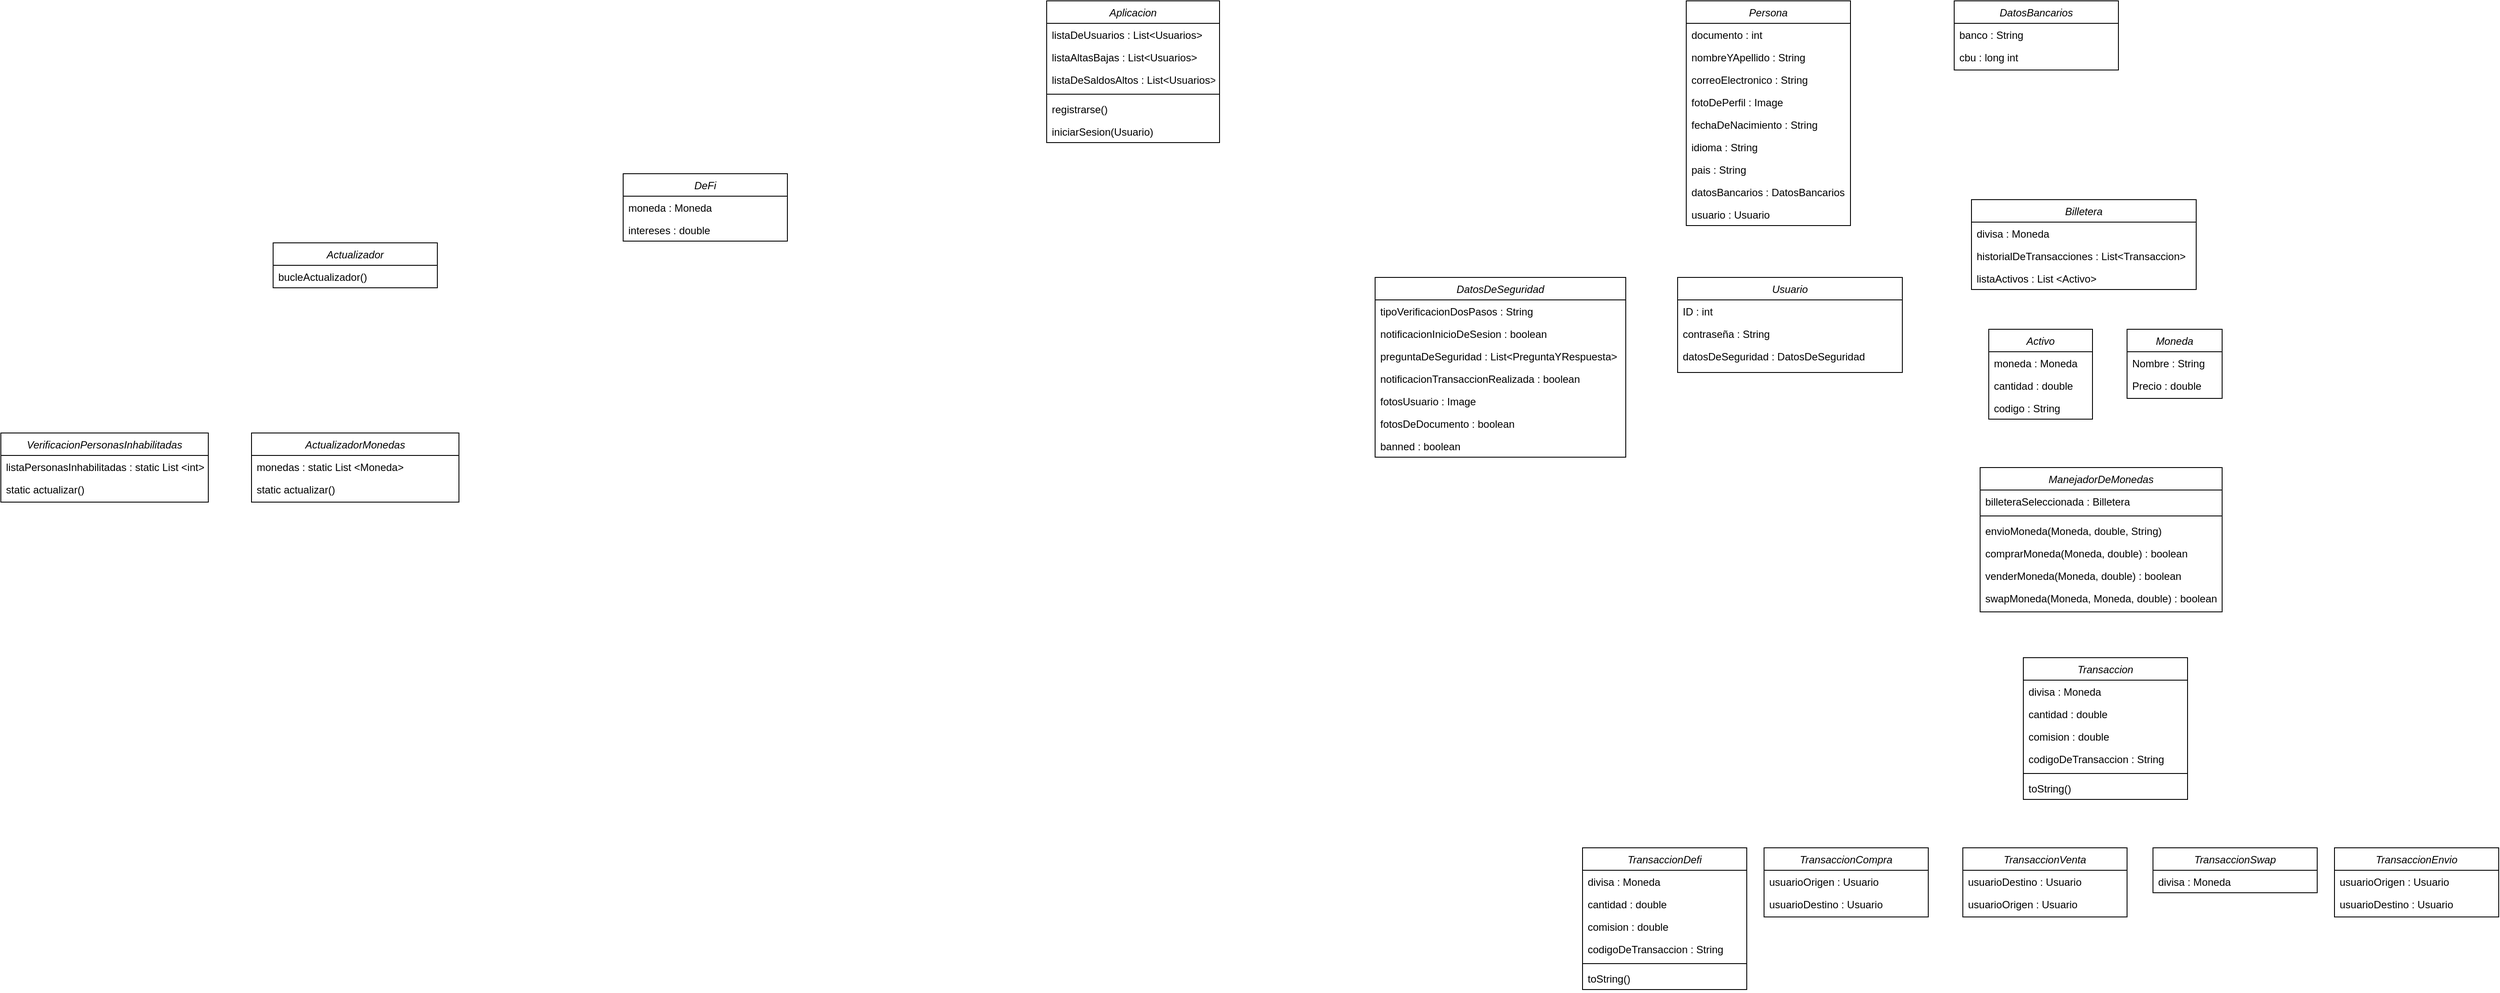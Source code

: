 <mxfile version="24.7.10">
  <diagram id="C5RBs43oDa-KdzZeNtuy" name="Page-1">
    <mxGraphModel dx="1161" dy="1751" grid="1" gridSize="10" guides="1" tooltips="1" connect="1" arrows="1" fold="1" page="1" pageScale="1" pageWidth="1600" pageHeight="1200" math="0" shadow="0">
      <root>
        <mxCell id="WIyWlLk6GJQsqaUBKTNV-0" />
        <mxCell id="WIyWlLk6GJQsqaUBKTNV-1" parent="WIyWlLk6GJQsqaUBKTNV-0" />
        <mxCell id="zkfFHV4jXpPFQw0GAbJ--0" value="Aplicacion" style="swimlane;fontStyle=2;align=center;verticalAlign=top;childLayout=stackLayout;horizontal=1;startSize=26;horizontalStack=0;resizeParent=1;resizeLast=0;collapsible=1;marginBottom=0;rounded=0;shadow=0;strokeWidth=1;" parent="WIyWlLk6GJQsqaUBKTNV-1" vertex="1">
          <mxGeometry x="1510" y="-1170" width="200" height="164" as="geometry">
            <mxRectangle x="320" y="12" width="160" height="26" as="alternateBounds" />
          </mxGeometry>
        </mxCell>
        <mxCell id="zkfFHV4jXpPFQw0GAbJ--1" value="listaDeUsuarios : List&lt;Usuarios&gt;" style="text;align=left;verticalAlign=top;spacingLeft=4;spacingRight=4;overflow=hidden;rotatable=0;points=[[0,0.5],[1,0.5]];portConstraint=eastwest;" parent="zkfFHV4jXpPFQw0GAbJ--0" vertex="1">
          <mxGeometry y="26" width="200" height="26" as="geometry" />
        </mxCell>
        <mxCell id="1S-B0-gOR2kUliEeF28f-2" value="listaAltasBajas : List&lt;Usuarios&gt;" style="text;align=left;verticalAlign=top;spacingLeft=4;spacingRight=4;overflow=hidden;rotatable=0;points=[[0,0.5],[1,0.5]];portConstraint=eastwest;" vertex="1" parent="zkfFHV4jXpPFQw0GAbJ--0">
          <mxGeometry y="52" width="200" height="26" as="geometry" />
        </mxCell>
        <mxCell id="1S-B0-gOR2kUliEeF28f-3" value="listaDeSaldosAltos : List&lt;Usuarios&gt;" style="text;align=left;verticalAlign=top;spacingLeft=4;spacingRight=4;overflow=hidden;rotatable=0;points=[[0,0.5],[1,0.5]];portConstraint=eastwest;" vertex="1" parent="zkfFHV4jXpPFQw0GAbJ--0">
          <mxGeometry y="78" width="200" height="26" as="geometry" />
        </mxCell>
        <mxCell id="zkfFHV4jXpPFQw0GAbJ--4" value="" style="line;html=1;strokeWidth=1;align=left;verticalAlign=middle;spacingTop=-1;spacingLeft=3;spacingRight=3;rotatable=0;labelPosition=right;points=[];portConstraint=eastwest;" parent="zkfFHV4jXpPFQw0GAbJ--0" vertex="1">
          <mxGeometry y="104" width="200" height="8" as="geometry" />
        </mxCell>
        <mxCell id="b5h74rqphBhKmtc5vDvs-13" value="registrarse()" style="text;align=left;verticalAlign=top;spacingLeft=4;spacingRight=4;overflow=hidden;rotatable=0;points=[[0,0.5],[1,0.5]];portConstraint=eastwest;rounded=0;shadow=0;html=0;" parent="zkfFHV4jXpPFQw0GAbJ--0" vertex="1">
          <mxGeometry y="112" width="200" height="26" as="geometry" />
        </mxCell>
        <mxCell id="b5h74rqphBhKmtc5vDvs-14" value="iniciarSesion(Usuario)" style="text;align=left;verticalAlign=top;spacingLeft=4;spacingRight=4;overflow=hidden;rotatable=0;points=[[0,0.5],[1,0.5]];portConstraint=eastwest;rounded=0;shadow=0;html=0;" parent="zkfFHV4jXpPFQw0GAbJ--0" vertex="1">
          <mxGeometry y="138" width="200" height="26" as="geometry" />
        </mxCell>
        <mxCell id="A0QK2ImNxOVKermPS3v1-1" value="&amp;nbsp;" style="text;whiteSpace=wrap;html=1;" parent="WIyWlLk6GJQsqaUBKTNV-1" vertex="1">
          <mxGeometry x="2200" y="-170" width="40" height="40" as="geometry" />
        </mxCell>
        <mxCell id="A0QK2ImNxOVKermPS3v1-3" value="Usuario" style="swimlane;fontStyle=2;align=center;verticalAlign=top;childLayout=stackLayout;horizontal=1;startSize=26;horizontalStack=0;resizeParent=1;resizeLast=0;collapsible=1;marginBottom=0;rounded=0;shadow=0;strokeWidth=1;" parent="WIyWlLk6GJQsqaUBKTNV-1" vertex="1">
          <mxGeometry x="2240" y="-850" width="260" height="110" as="geometry">
            <mxRectangle x="230" y="140" width="160" height="26" as="alternateBounds" />
          </mxGeometry>
        </mxCell>
        <mxCell id="b5h74rqphBhKmtc5vDvs-136" value="ID : int" style="text;align=left;verticalAlign=top;spacingLeft=4;spacingRight=4;overflow=hidden;rotatable=0;points=[[0,0.5],[1,0.5]];portConstraint=eastwest;" parent="A0QK2ImNxOVKermPS3v1-3" vertex="1">
          <mxGeometry y="26" width="260" height="26" as="geometry" />
        </mxCell>
        <mxCell id="1S-B0-gOR2kUliEeF28f-7" value="contraseña : String" style="text;align=left;verticalAlign=top;spacingLeft=4;spacingRight=4;overflow=hidden;rotatable=0;points=[[0,0.5],[1,0.5]];portConstraint=eastwest;rounded=0;shadow=0;html=0;" vertex="1" parent="A0QK2ImNxOVKermPS3v1-3">
          <mxGeometry y="52" width="260" height="26" as="geometry" />
        </mxCell>
        <mxCell id="1S-B0-gOR2kUliEeF28f-20" value="datosDeSeguridad : DatosDeSeguridad" style="text;align=left;verticalAlign=top;spacingLeft=4;spacingRight=4;overflow=hidden;rotatable=0;points=[[0,0.5],[1,0.5]];portConstraint=eastwest;" vertex="1" parent="A0QK2ImNxOVKermPS3v1-3">
          <mxGeometry y="78" width="260" height="26" as="geometry" />
        </mxCell>
        <mxCell id="A0QK2ImNxOVKermPS3v1-74" value="ManejadorDeMonedas" style="swimlane;fontStyle=2;align=center;verticalAlign=top;childLayout=stackLayout;horizontal=1;startSize=26;horizontalStack=0;resizeParent=1;resizeLast=0;collapsible=1;marginBottom=0;rounded=0;shadow=0;strokeWidth=1;" parent="WIyWlLk6GJQsqaUBKTNV-1" vertex="1">
          <mxGeometry x="2590" y="-630" width="280" height="167" as="geometry">
            <mxRectangle x="320" y="12" width="160" height="26" as="alternateBounds" />
          </mxGeometry>
        </mxCell>
        <mxCell id="A0QK2ImNxOVKermPS3v1-77" value="billeteraSeleccionada : Billetera" style="text;align=left;verticalAlign=top;spacingLeft=4;spacingRight=4;overflow=hidden;rotatable=0;points=[[0,0.5],[1,0.5]];portConstraint=eastwest;" parent="A0QK2ImNxOVKermPS3v1-74" vertex="1">
          <mxGeometry y="26" width="280" height="26" as="geometry" />
        </mxCell>
        <mxCell id="A0QK2ImNxOVKermPS3v1-76" value="" style="line;html=1;strokeWidth=1;align=left;verticalAlign=middle;spacingTop=-1;spacingLeft=3;spacingRight=3;rotatable=0;labelPosition=right;points=[];portConstraint=eastwest;" parent="A0QK2ImNxOVKermPS3v1-74" vertex="1">
          <mxGeometry y="52" width="280" height="8" as="geometry" />
        </mxCell>
        <mxCell id="A0QK2ImNxOVKermPS3v1-84" value="envioMoneda(Moneda, double, String)" style="text;align=left;verticalAlign=top;spacingLeft=4;spacingRight=4;overflow=hidden;rotatable=0;points=[[0,0.5],[1,0.5]];portConstraint=eastwest;" parent="A0QK2ImNxOVKermPS3v1-74" vertex="1">
          <mxGeometry y="60" width="280" height="26" as="geometry" />
        </mxCell>
        <mxCell id="A0QK2ImNxOVKermPS3v1-78" value="comprarMoneda(Moneda, double) : boolean" style="text;align=left;verticalAlign=top;spacingLeft=4;spacingRight=4;overflow=hidden;rotatable=0;points=[[0,0.5],[1,0.5]];portConstraint=eastwest;" parent="A0QK2ImNxOVKermPS3v1-74" vertex="1">
          <mxGeometry y="86" width="280" height="26" as="geometry" />
        </mxCell>
        <mxCell id="A0QK2ImNxOVKermPS3v1-79" value="venderMoneda(Moneda, double) : boolean" style="text;align=left;verticalAlign=top;spacingLeft=4;spacingRight=4;overflow=hidden;rotatable=0;points=[[0,0.5],[1,0.5]];portConstraint=eastwest;" parent="A0QK2ImNxOVKermPS3v1-74" vertex="1">
          <mxGeometry y="112" width="280" height="26" as="geometry" />
        </mxCell>
        <mxCell id="A0QK2ImNxOVKermPS3v1-80" value="swapMoneda(Moneda, Moneda, double) : boolean" style="text;align=left;verticalAlign=top;spacingLeft=4;spacingRight=4;overflow=hidden;rotatable=0;points=[[0,0.5],[1,0.5]];portConstraint=eastwest;" parent="A0QK2ImNxOVKermPS3v1-74" vertex="1">
          <mxGeometry y="138" width="280" height="26" as="geometry" />
        </mxCell>
        <mxCell id="b5h74rqphBhKmtc5vDvs-6" value="VerificacionPersonasInhabilitadas" style="swimlane;fontStyle=2;align=center;verticalAlign=top;childLayout=stackLayout;horizontal=1;startSize=26;horizontalStack=0;resizeParent=1;resizeLast=0;collapsible=1;marginBottom=0;rounded=0;shadow=0;strokeWidth=1;" parent="WIyWlLk6GJQsqaUBKTNV-1" vertex="1">
          <mxGeometry x="300" y="-670" width="240" height="80" as="geometry">
            <mxRectangle x="320" y="12" width="160" height="26" as="alternateBounds" />
          </mxGeometry>
        </mxCell>
        <mxCell id="b5h74rqphBhKmtc5vDvs-11" value="listaPersonasInhabilitadas : static List &lt;int&gt;" style="text;align=left;verticalAlign=top;spacingLeft=4;spacingRight=4;overflow=hidden;rotatable=0;points=[[0,0.5],[1,0.5]];portConstraint=eastwest;" parent="b5h74rqphBhKmtc5vDvs-6" vertex="1">
          <mxGeometry y="26" width="240" height="26" as="geometry" />
        </mxCell>
        <mxCell id="b5h74rqphBhKmtc5vDvs-12" value="static actualizar()" style="text;align=left;verticalAlign=top;spacingLeft=4;spacingRight=4;overflow=hidden;rotatable=0;points=[[0,0.5],[1,0.5]];portConstraint=eastwest;rounded=0;shadow=0;html=0;" parent="b5h74rqphBhKmtc5vDvs-6" vertex="1">
          <mxGeometry y="52" width="240" height="26" as="geometry" />
        </mxCell>
        <mxCell id="b5h74rqphBhKmtc5vDvs-25" value="Actualizador" style="swimlane;fontStyle=2;align=center;verticalAlign=top;childLayout=stackLayout;horizontal=1;startSize=26;horizontalStack=0;resizeParent=1;resizeLast=0;collapsible=1;marginBottom=0;rounded=0;shadow=0;strokeWidth=1;" parent="WIyWlLk6GJQsqaUBKTNV-1" vertex="1">
          <mxGeometry x="615" y="-890" width="190" height="52" as="geometry">
            <mxRectangle x="320" y="12" width="160" height="26" as="alternateBounds" />
          </mxGeometry>
        </mxCell>
        <mxCell id="b5h74rqphBhKmtc5vDvs-117" value="bucleActualizador()" style="text;align=left;verticalAlign=top;spacingLeft=4;spacingRight=4;overflow=hidden;rotatable=0;points=[[0,0.5],[1,0.5]];portConstraint=eastwest;rounded=0;shadow=0;html=0;" parent="b5h74rqphBhKmtc5vDvs-25" vertex="1">
          <mxGeometry y="26" width="190" height="26" as="geometry" />
        </mxCell>
        <mxCell id="b5h74rqphBhKmtc5vDvs-31" value="Moneda" style="swimlane;fontStyle=2;align=center;verticalAlign=top;childLayout=stackLayout;horizontal=1;startSize=26;horizontalStack=0;resizeParent=1;resizeLast=0;collapsible=1;marginBottom=0;rounded=0;shadow=0;strokeWidth=1;" parent="WIyWlLk6GJQsqaUBKTNV-1" vertex="1">
          <mxGeometry x="2760" y="-790" width="110" height="80" as="geometry">
            <mxRectangle x="320" y="12" width="160" height="26" as="alternateBounds" />
          </mxGeometry>
        </mxCell>
        <mxCell id="b5h74rqphBhKmtc5vDvs-32" value="Nombre : String" style="text;align=left;verticalAlign=top;spacingLeft=4;spacingRight=4;overflow=hidden;rotatable=0;points=[[0,0.5],[1,0.5]];portConstraint=eastwest;" parent="b5h74rqphBhKmtc5vDvs-31" vertex="1">
          <mxGeometry y="26" width="110" height="26" as="geometry" />
        </mxCell>
        <mxCell id="b5h74rqphBhKmtc5vDvs-33" value="Precio : double" style="text;align=left;verticalAlign=top;spacingLeft=4;spacingRight=4;overflow=hidden;rotatable=0;points=[[0,0.5],[1,0.5]];portConstraint=eastwest;rounded=0;shadow=0;html=0;" parent="b5h74rqphBhKmtc5vDvs-31" vertex="1">
          <mxGeometry y="52" width="110" height="26" as="geometry" />
        </mxCell>
        <mxCell id="b5h74rqphBhKmtc5vDvs-53" value="Transaccion" style="swimlane;fontStyle=2;align=center;verticalAlign=top;childLayout=stackLayout;horizontal=1;startSize=26;horizontalStack=0;resizeParent=1;resizeLast=0;collapsible=1;marginBottom=0;rounded=0;shadow=0;strokeWidth=1;" parent="WIyWlLk6GJQsqaUBKTNV-1" vertex="1">
          <mxGeometry x="2640" y="-410" width="190" height="164" as="geometry">
            <mxRectangle x="320" y="12" width="160" height="26" as="alternateBounds" />
          </mxGeometry>
        </mxCell>
        <mxCell id="b5h74rqphBhKmtc5vDvs-60" value="divisa : Moneda" style="text;align=left;verticalAlign=top;spacingLeft=4;spacingRight=4;overflow=hidden;rotatable=0;points=[[0,0.5],[1,0.5]];portConstraint=eastwest;rounded=0;shadow=0;html=0;" parent="b5h74rqphBhKmtc5vDvs-53" vertex="1">
          <mxGeometry y="26" width="190" height="26" as="geometry" />
        </mxCell>
        <mxCell id="b5h74rqphBhKmtc5vDvs-61" value="cantidad : double" style="text;align=left;verticalAlign=top;spacingLeft=4;spacingRight=4;overflow=hidden;rotatable=0;points=[[0,0.5],[1,0.5]];portConstraint=eastwest;rounded=0;shadow=0;html=0;" parent="b5h74rqphBhKmtc5vDvs-53" vertex="1">
          <mxGeometry y="52" width="190" height="26" as="geometry" />
        </mxCell>
        <mxCell id="b5h74rqphBhKmtc5vDvs-120" value="comision : double" style="text;align=left;verticalAlign=top;spacingLeft=4;spacingRight=4;overflow=hidden;rotatable=0;points=[[0,0.5],[1,0.5]];portConstraint=eastwest;rounded=0;shadow=0;html=0;" parent="b5h74rqphBhKmtc5vDvs-53" vertex="1">
          <mxGeometry y="78" width="190" height="26" as="geometry" />
        </mxCell>
        <mxCell id="1S-B0-gOR2kUliEeF28f-0" value="codigoDeTransaccion : String" style="text;align=left;verticalAlign=top;spacingLeft=4;spacingRight=4;overflow=hidden;rotatable=0;points=[[0,0.5],[1,0.5]];portConstraint=eastwest;rounded=0;shadow=0;html=0;" vertex="1" parent="b5h74rqphBhKmtc5vDvs-53">
          <mxGeometry y="104" width="190" height="26" as="geometry" />
        </mxCell>
        <mxCell id="b5h74rqphBhKmtc5vDvs-63" value="" style="line;html=1;strokeWidth=1;align=left;verticalAlign=middle;spacingTop=-1;spacingLeft=3;spacingRight=3;rotatable=0;labelPosition=right;points=[];portConstraint=eastwest;" parent="b5h74rqphBhKmtc5vDvs-53" vertex="1">
          <mxGeometry y="130" width="190" height="8" as="geometry" />
        </mxCell>
        <mxCell id="b5h74rqphBhKmtc5vDvs-62" value="toString()" style="text;align=left;verticalAlign=top;spacingLeft=4;spacingRight=4;overflow=hidden;rotatable=0;points=[[0,0.5],[1,0.5]];portConstraint=eastwest;rounded=0;shadow=0;html=0;" parent="b5h74rqphBhKmtc5vDvs-53" vertex="1">
          <mxGeometry y="138" width="190" height="26" as="geometry" />
        </mxCell>
        <mxCell id="b5h74rqphBhKmtc5vDvs-73" value="Activo" style="swimlane;fontStyle=2;align=center;verticalAlign=top;childLayout=stackLayout;horizontal=1;startSize=26;horizontalStack=0;resizeParent=1;resizeLast=0;collapsible=1;marginBottom=0;rounded=0;shadow=0;strokeWidth=1;" parent="WIyWlLk6GJQsqaUBKTNV-1" vertex="1">
          <mxGeometry x="2600" y="-790" width="120" height="104" as="geometry">
            <mxRectangle x="320" y="12" width="160" height="26" as="alternateBounds" />
          </mxGeometry>
        </mxCell>
        <mxCell id="b5h74rqphBhKmtc5vDvs-74" value="moneda : Moneda" style="text;align=left;verticalAlign=top;spacingLeft=4;spacingRight=4;overflow=hidden;rotatable=0;points=[[0,0.5],[1,0.5]];portConstraint=eastwest;" parent="b5h74rqphBhKmtc5vDvs-73" vertex="1">
          <mxGeometry y="26" width="120" height="26" as="geometry" />
        </mxCell>
        <mxCell id="b5h74rqphBhKmtc5vDvs-75" value="cantidad : double" style="text;align=left;verticalAlign=top;spacingLeft=4;spacingRight=4;overflow=hidden;rotatable=0;points=[[0,0.5],[1,0.5]];portConstraint=eastwest;rounded=0;shadow=0;html=0;" parent="b5h74rqphBhKmtc5vDvs-73" vertex="1">
          <mxGeometry y="52" width="120" height="26" as="geometry" />
        </mxCell>
        <mxCell id="1S-B0-gOR2kUliEeF28f-4" value="codigo : String" style="text;align=left;verticalAlign=top;spacingLeft=4;spacingRight=4;overflow=hidden;rotatable=0;points=[[0,0.5],[1,0.5]];portConstraint=eastwest;rounded=0;shadow=0;html=0;" vertex="1" parent="b5h74rqphBhKmtc5vDvs-73">
          <mxGeometry y="78" width="120" height="26" as="geometry" />
        </mxCell>
        <mxCell id="b5h74rqphBhKmtc5vDvs-79" value="TransaccionCompra" style="swimlane;fontStyle=2;align=center;verticalAlign=top;childLayout=stackLayout;horizontal=1;startSize=26;horizontalStack=0;resizeParent=1;resizeLast=0;collapsible=1;marginBottom=0;rounded=0;shadow=0;strokeWidth=1;" parent="WIyWlLk6GJQsqaUBKTNV-1" vertex="1">
          <mxGeometry x="2340" y="-190" width="190" height="80" as="geometry">
            <mxRectangle x="320" y="12" width="160" height="26" as="alternateBounds" />
          </mxGeometry>
        </mxCell>
        <mxCell id="b5h74rqphBhKmtc5vDvs-84" value="usuarioOrigen : Usuario" style="text;align=left;verticalAlign=top;spacingLeft=4;spacingRight=4;overflow=hidden;rotatable=0;points=[[0,0.5],[1,0.5]];portConstraint=eastwest;rounded=0;shadow=0;html=0;" parent="b5h74rqphBhKmtc5vDvs-79" vertex="1">
          <mxGeometry y="26" width="190" height="26" as="geometry" />
        </mxCell>
        <mxCell id="b5h74rqphBhKmtc5vDvs-102" value="usuarioDestino : Usuario" style="text;align=left;verticalAlign=top;spacingLeft=4;spacingRight=4;overflow=hidden;rotatable=0;points=[[0,0.5],[1,0.5]];portConstraint=eastwest;rounded=0;shadow=0;html=0;" parent="b5h74rqphBhKmtc5vDvs-79" vertex="1">
          <mxGeometry y="52" width="190" height="26" as="geometry" />
        </mxCell>
        <mxCell id="b5h74rqphBhKmtc5vDvs-85" value="TransaccionVenta" style="swimlane;fontStyle=2;align=center;verticalAlign=top;childLayout=stackLayout;horizontal=1;startSize=26;horizontalStack=0;resizeParent=1;resizeLast=0;collapsible=1;marginBottom=0;rounded=0;shadow=0;strokeWidth=1;" parent="WIyWlLk6GJQsqaUBKTNV-1" vertex="1">
          <mxGeometry x="2570" y="-190" width="190" height="80" as="geometry">
            <mxRectangle x="320" y="12" width="160" height="26" as="alternateBounds" />
          </mxGeometry>
        </mxCell>
        <mxCell id="b5h74rqphBhKmtc5vDvs-104" value="usuarioDestino : Usuario" style="text;align=left;verticalAlign=top;spacingLeft=4;spacingRight=4;overflow=hidden;rotatable=0;points=[[0,0.5],[1,0.5]];portConstraint=eastwest;rounded=0;shadow=0;html=0;" parent="b5h74rqphBhKmtc5vDvs-85" vertex="1">
          <mxGeometry y="26" width="190" height="26" as="geometry" />
        </mxCell>
        <mxCell id="b5h74rqphBhKmtc5vDvs-103" value="usuarioOrigen : Usuario" style="text;align=left;verticalAlign=top;spacingLeft=4;spacingRight=4;overflow=hidden;rotatable=0;points=[[0,0.5],[1,0.5]];portConstraint=eastwest;rounded=0;shadow=0;html=0;" parent="b5h74rqphBhKmtc5vDvs-85" vertex="1">
          <mxGeometry y="52" width="190" height="26" as="geometry" />
        </mxCell>
        <mxCell id="b5h74rqphBhKmtc5vDvs-91" value="TransaccionSwap" style="swimlane;fontStyle=2;align=center;verticalAlign=top;childLayout=stackLayout;horizontal=1;startSize=26;horizontalStack=0;resizeParent=1;resizeLast=0;collapsible=1;marginBottom=0;rounded=0;shadow=0;strokeWidth=1;" parent="WIyWlLk6GJQsqaUBKTNV-1" vertex="1">
          <mxGeometry x="2790" y="-190" width="190" height="52" as="geometry">
            <mxRectangle x="320" y="12" width="160" height="26" as="alternateBounds" />
          </mxGeometry>
        </mxCell>
        <mxCell id="b5h74rqphBhKmtc5vDvs-105" value="divisa : Moneda" style="text;align=left;verticalAlign=top;spacingLeft=4;spacingRight=4;overflow=hidden;rotatable=0;points=[[0,0.5],[1,0.5]];portConstraint=eastwest;rounded=0;shadow=0;html=0;" parent="b5h74rqphBhKmtc5vDvs-91" vertex="1">
          <mxGeometry y="26" width="190" height="26" as="geometry" />
        </mxCell>
        <mxCell id="b5h74rqphBhKmtc5vDvs-96" value="TransaccionEnvio" style="swimlane;fontStyle=2;align=center;verticalAlign=top;childLayout=stackLayout;horizontal=1;startSize=26;horizontalStack=0;resizeParent=1;resizeLast=0;collapsible=1;marginBottom=0;rounded=0;shadow=0;strokeWidth=1;" parent="WIyWlLk6GJQsqaUBKTNV-1" vertex="1">
          <mxGeometry x="3000" y="-190" width="190" height="80" as="geometry">
            <mxRectangle x="320" y="12" width="160" height="26" as="alternateBounds" />
          </mxGeometry>
        </mxCell>
        <mxCell id="b5h74rqphBhKmtc5vDvs-108" value="usuarioOrigen : Usuario" style="text;align=left;verticalAlign=top;spacingLeft=4;spacingRight=4;overflow=hidden;rotatable=0;points=[[0,0.5],[1,0.5]];portConstraint=eastwest;rounded=0;shadow=0;html=0;" parent="b5h74rqphBhKmtc5vDvs-96" vertex="1">
          <mxGeometry y="26" width="190" height="26" as="geometry" />
        </mxCell>
        <mxCell id="b5h74rqphBhKmtc5vDvs-107" value="usuarioDestino : Usuario" style="text;align=left;verticalAlign=top;spacingLeft=4;spacingRight=4;overflow=hidden;rotatable=0;points=[[0,0.5],[1,0.5]];portConstraint=eastwest;rounded=0;shadow=0;html=0;" parent="b5h74rqphBhKmtc5vDvs-96" vertex="1">
          <mxGeometry y="52" width="190" height="26" as="geometry" />
        </mxCell>
        <mxCell id="b5h74rqphBhKmtc5vDvs-112" value="ActualizadorMonedas" style="swimlane;fontStyle=2;align=center;verticalAlign=top;childLayout=stackLayout;horizontal=1;startSize=26;horizontalStack=0;resizeParent=1;resizeLast=0;collapsible=1;marginBottom=0;rounded=0;shadow=0;strokeWidth=1;" parent="WIyWlLk6GJQsqaUBKTNV-1" vertex="1">
          <mxGeometry x="590" y="-670" width="240" height="80" as="geometry">
            <mxRectangle x="320" y="12" width="160" height="26" as="alternateBounds" />
          </mxGeometry>
        </mxCell>
        <mxCell id="b5h74rqphBhKmtc5vDvs-115" value="monedas : static List &lt;Moneda&gt;" style="text;align=left;verticalAlign=top;spacingLeft=4;spacingRight=4;overflow=hidden;rotatable=0;points=[[0,0.5],[1,0.5]];portConstraint=eastwest;" parent="b5h74rqphBhKmtc5vDvs-112" vertex="1">
          <mxGeometry y="26" width="240" height="26" as="geometry" />
        </mxCell>
        <mxCell id="b5h74rqphBhKmtc5vDvs-116" value="static actualizar()" style="text;align=left;verticalAlign=top;spacingLeft=4;spacingRight=4;overflow=hidden;rotatable=0;points=[[0,0.5],[1,0.5]];portConstraint=eastwest;rounded=0;shadow=0;html=0;" parent="b5h74rqphBhKmtc5vDvs-112" vertex="1">
          <mxGeometry y="52" width="240" height="26" as="geometry" />
        </mxCell>
        <mxCell id="b5h74rqphBhKmtc5vDvs-118" value="&amp;nbsp;" style="text;whiteSpace=wrap;html=1;" parent="WIyWlLk6GJQsqaUBKTNV-1" vertex="1">
          <mxGeometry x="2420" y="-100" width="40" height="40" as="geometry" />
        </mxCell>
        <mxCell id="b5h74rqphBhKmtc5vDvs-126" value="DeFi" style="swimlane;fontStyle=2;align=center;verticalAlign=top;childLayout=stackLayout;horizontal=1;startSize=26;horizontalStack=0;resizeParent=1;resizeLast=0;collapsible=1;marginBottom=0;rounded=0;shadow=0;strokeWidth=1;" parent="WIyWlLk6GJQsqaUBKTNV-1" vertex="1">
          <mxGeometry x="1020" y="-970" width="190" height="78" as="geometry">
            <mxRectangle x="320" y="12" width="160" height="26" as="alternateBounds" />
          </mxGeometry>
        </mxCell>
        <mxCell id="b5h74rqphBhKmtc5vDvs-127" value="moneda : Moneda" style="text;align=left;verticalAlign=top;spacingLeft=4;spacingRight=4;overflow=hidden;rotatable=0;points=[[0,0.5],[1,0.5]];portConstraint=eastwest;rounded=0;shadow=0;html=0;" parent="b5h74rqphBhKmtc5vDvs-126" vertex="1">
          <mxGeometry y="26" width="190" height="26" as="geometry" />
        </mxCell>
        <mxCell id="b5h74rqphBhKmtc5vDvs-128" value="intereses : double" style="text;align=left;verticalAlign=top;spacingLeft=4;spacingRight=4;overflow=hidden;rotatable=0;points=[[0,0.5],[1,0.5]];portConstraint=eastwest;rounded=0;shadow=0;html=0;" parent="b5h74rqphBhKmtc5vDvs-126" vertex="1">
          <mxGeometry y="52" width="190" height="26" as="geometry" />
        </mxCell>
        <mxCell id="b5h74rqphBhKmtc5vDvs-130" value="Persona" style="swimlane;fontStyle=2;align=center;verticalAlign=top;childLayout=stackLayout;horizontal=1;startSize=26;horizontalStack=0;resizeParent=1;resizeLast=0;collapsible=1;marginBottom=0;rounded=0;shadow=0;strokeWidth=1;" parent="WIyWlLk6GJQsqaUBKTNV-1" vertex="1">
          <mxGeometry x="2250" y="-1170" width="190" height="260" as="geometry">
            <mxRectangle x="320" y="12" width="160" height="26" as="alternateBounds" />
          </mxGeometry>
        </mxCell>
        <mxCell id="b5h74rqphBhKmtc5vDvs-141" value="documento : int" style="text;align=left;verticalAlign=top;spacingLeft=4;spacingRight=4;overflow=hidden;rotatable=0;points=[[0,0.5],[1,0.5]];portConstraint=eastwest;rounded=0;shadow=0;html=0;" parent="b5h74rqphBhKmtc5vDvs-130" vertex="1">
          <mxGeometry y="26" width="190" height="26" as="geometry" />
        </mxCell>
        <mxCell id="b5h74rqphBhKmtc5vDvs-137" value="nombreYApellido : String" style="text;align=left;verticalAlign=top;spacingLeft=4;spacingRight=4;overflow=hidden;rotatable=0;points=[[0,0.5],[1,0.5]];portConstraint=eastwest;" parent="b5h74rqphBhKmtc5vDvs-130" vertex="1">
          <mxGeometry y="52" width="190" height="26" as="geometry" />
        </mxCell>
        <mxCell id="b5h74rqphBhKmtc5vDvs-138" value="correoElectronico : String" style="text;align=left;verticalAlign=top;spacingLeft=4;spacingRight=4;overflow=hidden;rotatable=0;points=[[0,0.5],[1,0.5]];portConstraint=eastwest;rounded=0;shadow=0;html=0;" parent="b5h74rqphBhKmtc5vDvs-130" vertex="1">
          <mxGeometry y="78" width="190" height="26" as="geometry" />
        </mxCell>
        <mxCell id="b5h74rqphBhKmtc5vDvs-143" value="fotoDePerfil : Image" style="text;align=left;verticalAlign=top;spacingLeft=4;spacingRight=4;overflow=hidden;rotatable=0;points=[[0,0.5],[1,0.5]];portConstraint=eastwest;rounded=0;shadow=0;html=0;" parent="b5h74rqphBhKmtc5vDvs-130" vertex="1">
          <mxGeometry y="104" width="190" height="26" as="geometry" />
        </mxCell>
        <mxCell id="b5h74rqphBhKmtc5vDvs-142" value="fechaDeNacimiento : String" style="text;align=left;verticalAlign=top;spacingLeft=4;spacingRight=4;overflow=hidden;rotatable=0;points=[[0,0.5],[1,0.5]];portConstraint=eastwest;rounded=0;shadow=0;html=0;" parent="b5h74rqphBhKmtc5vDvs-130" vertex="1">
          <mxGeometry y="130" width="190" height="26" as="geometry" />
        </mxCell>
        <mxCell id="b5h74rqphBhKmtc5vDvs-140" value="idioma : String" style="text;align=left;verticalAlign=top;spacingLeft=4;spacingRight=4;overflow=hidden;rotatable=0;points=[[0,0.5],[1,0.5]];portConstraint=eastwest;rounded=0;shadow=0;html=0;" parent="b5h74rqphBhKmtc5vDvs-130" vertex="1">
          <mxGeometry y="156" width="190" height="26" as="geometry" />
        </mxCell>
        <mxCell id="b5h74rqphBhKmtc5vDvs-139" value="pais : String" style="text;align=left;verticalAlign=top;spacingLeft=4;spacingRight=4;overflow=hidden;rotatable=0;points=[[0,0.5],[1,0.5]];portConstraint=eastwest;rounded=0;shadow=0;html=0;" parent="b5h74rqphBhKmtc5vDvs-130" vertex="1">
          <mxGeometry y="182" width="190" height="26" as="geometry" />
        </mxCell>
        <mxCell id="1S-B0-gOR2kUliEeF28f-18" value="datosBancarios : DatosBancarios" style="text;align=left;verticalAlign=top;spacingLeft=4;spacingRight=4;overflow=hidden;rotatable=0;points=[[0,0.5],[1,0.5]];portConstraint=eastwest;rounded=0;shadow=0;html=0;" vertex="1" parent="b5h74rqphBhKmtc5vDvs-130">
          <mxGeometry y="208" width="190" height="26" as="geometry" />
        </mxCell>
        <mxCell id="1S-B0-gOR2kUliEeF28f-19" value="usuario : Usuario" style="text;align=left;verticalAlign=top;spacingLeft=4;spacingRight=4;overflow=hidden;rotatable=0;points=[[0,0.5],[1,0.5]];portConstraint=eastwest;rounded=0;shadow=0;html=0;" vertex="1" parent="b5h74rqphBhKmtc5vDvs-130">
          <mxGeometry y="234" width="190" height="26" as="geometry" />
        </mxCell>
        <mxCell id="b5h74rqphBhKmtc5vDvs-145" value="DatosDeSeguridad" style="swimlane;fontStyle=2;align=center;verticalAlign=top;childLayout=stackLayout;horizontal=1;startSize=26;horizontalStack=0;resizeParent=1;resizeLast=0;collapsible=1;marginBottom=0;rounded=0;shadow=0;strokeWidth=1;" parent="WIyWlLk6GJQsqaUBKTNV-1" vertex="1">
          <mxGeometry x="1890" y="-850" width="290" height="208" as="geometry">
            <mxRectangle x="320" y="12" width="160" height="26" as="alternateBounds" />
          </mxGeometry>
        </mxCell>
        <mxCell id="b5h74rqphBhKmtc5vDvs-155" value="tipoVerificacionDosPasos : String" style="text;align=left;verticalAlign=top;spacingLeft=4;spacingRight=4;overflow=hidden;rotatable=0;points=[[0,0.5],[1,0.5]];portConstraint=eastwest;" parent="b5h74rqphBhKmtc5vDvs-145" vertex="1">
          <mxGeometry y="26" width="290" height="26" as="geometry" />
        </mxCell>
        <mxCell id="b5h74rqphBhKmtc5vDvs-23" value="notificacionInicioDeSesion : boolean" style="text;align=left;verticalAlign=top;spacingLeft=4;spacingRight=4;overflow=hidden;rotatable=0;points=[[0,0.5],[1,0.5]];portConstraint=eastwest;rounded=0;shadow=0;html=0;" parent="b5h74rqphBhKmtc5vDvs-145" vertex="1">
          <mxGeometry y="52" width="290" height="26" as="geometry" />
        </mxCell>
        <mxCell id="b5h74rqphBhKmtc5vDvs-22" value="preguntaDeSeguridad : List&lt;PreguntaYRespuesta&gt;" style="text;align=left;verticalAlign=top;spacingLeft=4;spacingRight=4;overflow=hidden;rotatable=0;points=[[0,0.5],[1,0.5]];portConstraint=eastwest;rounded=0;shadow=0;html=0;" parent="b5h74rqphBhKmtc5vDvs-145" vertex="1">
          <mxGeometry y="78" width="290" height="26" as="geometry" />
        </mxCell>
        <mxCell id="b5h74rqphBhKmtc5vDvs-24" value="notificacionTransaccionRealizada : boolean" style="text;align=left;verticalAlign=top;spacingLeft=4;spacingRight=4;overflow=hidden;rotatable=0;points=[[0,0.5],[1,0.5]];portConstraint=eastwest;rounded=0;shadow=0;html=0;" parent="b5h74rqphBhKmtc5vDvs-145" vertex="1">
          <mxGeometry y="104" width="290" height="26" as="geometry" />
        </mxCell>
        <mxCell id="1S-B0-gOR2kUliEeF28f-24" value="fotosUsuario : Image" style="text;align=left;verticalAlign=top;spacingLeft=4;spacingRight=4;overflow=hidden;rotatable=0;points=[[0,0.5],[1,0.5]];portConstraint=eastwest;rounded=0;shadow=0;html=0;" vertex="1" parent="b5h74rqphBhKmtc5vDvs-145">
          <mxGeometry y="130" width="290" height="26" as="geometry" />
        </mxCell>
        <mxCell id="b5h74rqphBhKmtc5vDvs-166" value="fotosDeDocumento : boolean" style="text;align=left;verticalAlign=top;spacingLeft=4;spacingRight=4;overflow=hidden;rotatable=0;points=[[0,0.5],[1,0.5]];portConstraint=eastwest;rounded=0;shadow=0;html=0;" parent="b5h74rqphBhKmtc5vDvs-145" vertex="1">
          <mxGeometry y="156" width="290" height="26" as="geometry" />
        </mxCell>
        <mxCell id="1S-B0-gOR2kUliEeF28f-23" value="banned : boolean" style="text;align=left;verticalAlign=top;spacingLeft=4;spacingRight=4;overflow=hidden;rotatable=0;points=[[0,0.5],[1,0.5]];portConstraint=eastwest;rounded=0;shadow=0;html=0;" vertex="1" parent="b5h74rqphBhKmtc5vDvs-145">
          <mxGeometry y="182" width="290" height="26" as="geometry" />
        </mxCell>
        <mxCell id="b5h74rqphBhKmtc5vDvs-157" value="Billetera" style="swimlane;fontStyle=2;align=center;verticalAlign=top;childLayout=stackLayout;horizontal=1;startSize=26;horizontalStack=0;resizeParent=1;resizeLast=0;collapsible=1;marginBottom=0;rounded=0;shadow=0;strokeWidth=1;" parent="WIyWlLk6GJQsqaUBKTNV-1" vertex="1">
          <mxGeometry x="2580" y="-940" width="260" height="104" as="geometry">
            <mxRectangle x="320" y="12" width="160" height="26" as="alternateBounds" />
          </mxGeometry>
        </mxCell>
        <mxCell id="b5h74rqphBhKmtc5vDvs-163" value="divisa : Moneda" style="text;align=left;verticalAlign=top;spacingLeft=4;spacingRight=4;overflow=hidden;rotatable=0;points=[[0,0.5],[1,0.5]];portConstraint=eastwest;rounded=0;shadow=0;html=0;" parent="b5h74rqphBhKmtc5vDvs-157" vertex="1">
          <mxGeometry y="26" width="260" height="26" as="geometry" />
        </mxCell>
        <mxCell id="b5h74rqphBhKmtc5vDvs-165" value="historialDeTransacciones : List&lt;Transaccion&gt;" style="text;align=left;verticalAlign=top;spacingLeft=4;spacingRight=4;overflow=hidden;rotatable=0;points=[[0,0.5],[1,0.5]];portConstraint=eastwest;rounded=0;shadow=0;html=0;" parent="b5h74rqphBhKmtc5vDvs-157" vertex="1">
          <mxGeometry y="52" width="260" height="26" as="geometry" />
        </mxCell>
        <mxCell id="b5h74rqphBhKmtc5vDvs-164" value="listaActivos : List &lt;Activo&gt;" style="text;align=left;verticalAlign=top;spacingLeft=4;spacingRight=4;overflow=hidden;rotatable=0;points=[[0,0.5],[1,0.5]];portConstraint=eastwest;rounded=0;shadow=0;html=0;" parent="b5h74rqphBhKmtc5vDvs-157" vertex="1">
          <mxGeometry y="78" width="260" height="26" as="geometry" />
        </mxCell>
        <mxCell id="1S-B0-gOR2kUliEeF28f-9" value="DatosBancarios" style="swimlane;fontStyle=2;align=center;verticalAlign=top;childLayout=stackLayout;horizontal=1;startSize=26;horizontalStack=0;resizeParent=1;resizeLast=0;collapsible=1;marginBottom=0;rounded=0;shadow=0;strokeWidth=1;" vertex="1" parent="WIyWlLk6GJQsqaUBKTNV-1">
          <mxGeometry x="2560" y="-1170" width="190" height="80" as="geometry">
            <mxRectangle x="320" y="12" width="160" height="26" as="alternateBounds" />
          </mxGeometry>
        </mxCell>
        <mxCell id="1S-B0-gOR2kUliEeF28f-21" value="banco : String" style="text;align=left;verticalAlign=top;spacingLeft=4;spacingRight=4;overflow=hidden;rotatable=0;points=[[0,0.5],[1,0.5]];portConstraint=eastwest;" vertex="1" parent="1S-B0-gOR2kUliEeF28f-9">
          <mxGeometry y="26" width="190" height="26" as="geometry" />
        </mxCell>
        <mxCell id="1S-B0-gOR2kUliEeF28f-22" value="cbu : long int" style="text;align=left;verticalAlign=top;spacingLeft=4;spacingRight=4;overflow=hidden;rotatable=0;points=[[0,0.5],[1,0.5]];portConstraint=eastwest;" vertex="1" parent="1S-B0-gOR2kUliEeF28f-9">
          <mxGeometry y="52" width="190" height="26" as="geometry" />
        </mxCell>
        <mxCell id="1S-B0-gOR2kUliEeF28f-26" value="TransaccionDefi" style="swimlane;fontStyle=2;align=center;verticalAlign=top;childLayout=stackLayout;horizontal=1;startSize=26;horizontalStack=0;resizeParent=1;resizeLast=0;collapsible=1;marginBottom=0;rounded=0;shadow=0;strokeWidth=1;" vertex="1" parent="WIyWlLk6GJQsqaUBKTNV-1">
          <mxGeometry x="2130" y="-190" width="190" height="164" as="geometry">
            <mxRectangle x="320" y="12" width="160" height="26" as="alternateBounds" />
          </mxGeometry>
        </mxCell>
        <mxCell id="1S-B0-gOR2kUliEeF28f-27" value="divisa : Moneda" style="text;align=left;verticalAlign=top;spacingLeft=4;spacingRight=4;overflow=hidden;rotatable=0;points=[[0,0.5],[1,0.5]];portConstraint=eastwest;rounded=0;shadow=0;html=0;" vertex="1" parent="1S-B0-gOR2kUliEeF28f-26">
          <mxGeometry y="26" width="190" height="26" as="geometry" />
        </mxCell>
        <mxCell id="1S-B0-gOR2kUliEeF28f-28" value="cantidad : double" style="text;align=left;verticalAlign=top;spacingLeft=4;spacingRight=4;overflow=hidden;rotatable=0;points=[[0,0.5],[1,0.5]];portConstraint=eastwest;rounded=0;shadow=0;html=0;" vertex="1" parent="1S-B0-gOR2kUliEeF28f-26">
          <mxGeometry y="52" width="190" height="26" as="geometry" />
        </mxCell>
        <mxCell id="1S-B0-gOR2kUliEeF28f-29" value="comision : double" style="text;align=left;verticalAlign=top;spacingLeft=4;spacingRight=4;overflow=hidden;rotatable=0;points=[[0,0.5],[1,0.5]];portConstraint=eastwest;rounded=0;shadow=0;html=0;" vertex="1" parent="1S-B0-gOR2kUliEeF28f-26">
          <mxGeometry y="78" width="190" height="26" as="geometry" />
        </mxCell>
        <mxCell id="1S-B0-gOR2kUliEeF28f-30" value="codigoDeTransaccion : String" style="text;align=left;verticalAlign=top;spacingLeft=4;spacingRight=4;overflow=hidden;rotatable=0;points=[[0,0.5],[1,0.5]];portConstraint=eastwest;rounded=0;shadow=0;html=0;" vertex="1" parent="1S-B0-gOR2kUliEeF28f-26">
          <mxGeometry y="104" width="190" height="26" as="geometry" />
        </mxCell>
        <mxCell id="1S-B0-gOR2kUliEeF28f-31" value="" style="line;html=1;strokeWidth=1;align=left;verticalAlign=middle;spacingTop=-1;spacingLeft=3;spacingRight=3;rotatable=0;labelPosition=right;points=[];portConstraint=eastwest;" vertex="1" parent="1S-B0-gOR2kUliEeF28f-26">
          <mxGeometry y="130" width="190" height="8" as="geometry" />
        </mxCell>
        <mxCell id="1S-B0-gOR2kUliEeF28f-32" value="toString()" style="text;align=left;verticalAlign=top;spacingLeft=4;spacingRight=4;overflow=hidden;rotatable=0;points=[[0,0.5],[1,0.5]];portConstraint=eastwest;rounded=0;shadow=0;html=0;" vertex="1" parent="1S-B0-gOR2kUliEeF28f-26">
          <mxGeometry y="138" width="190" height="26" as="geometry" />
        </mxCell>
      </root>
    </mxGraphModel>
  </diagram>
</mxfile>
